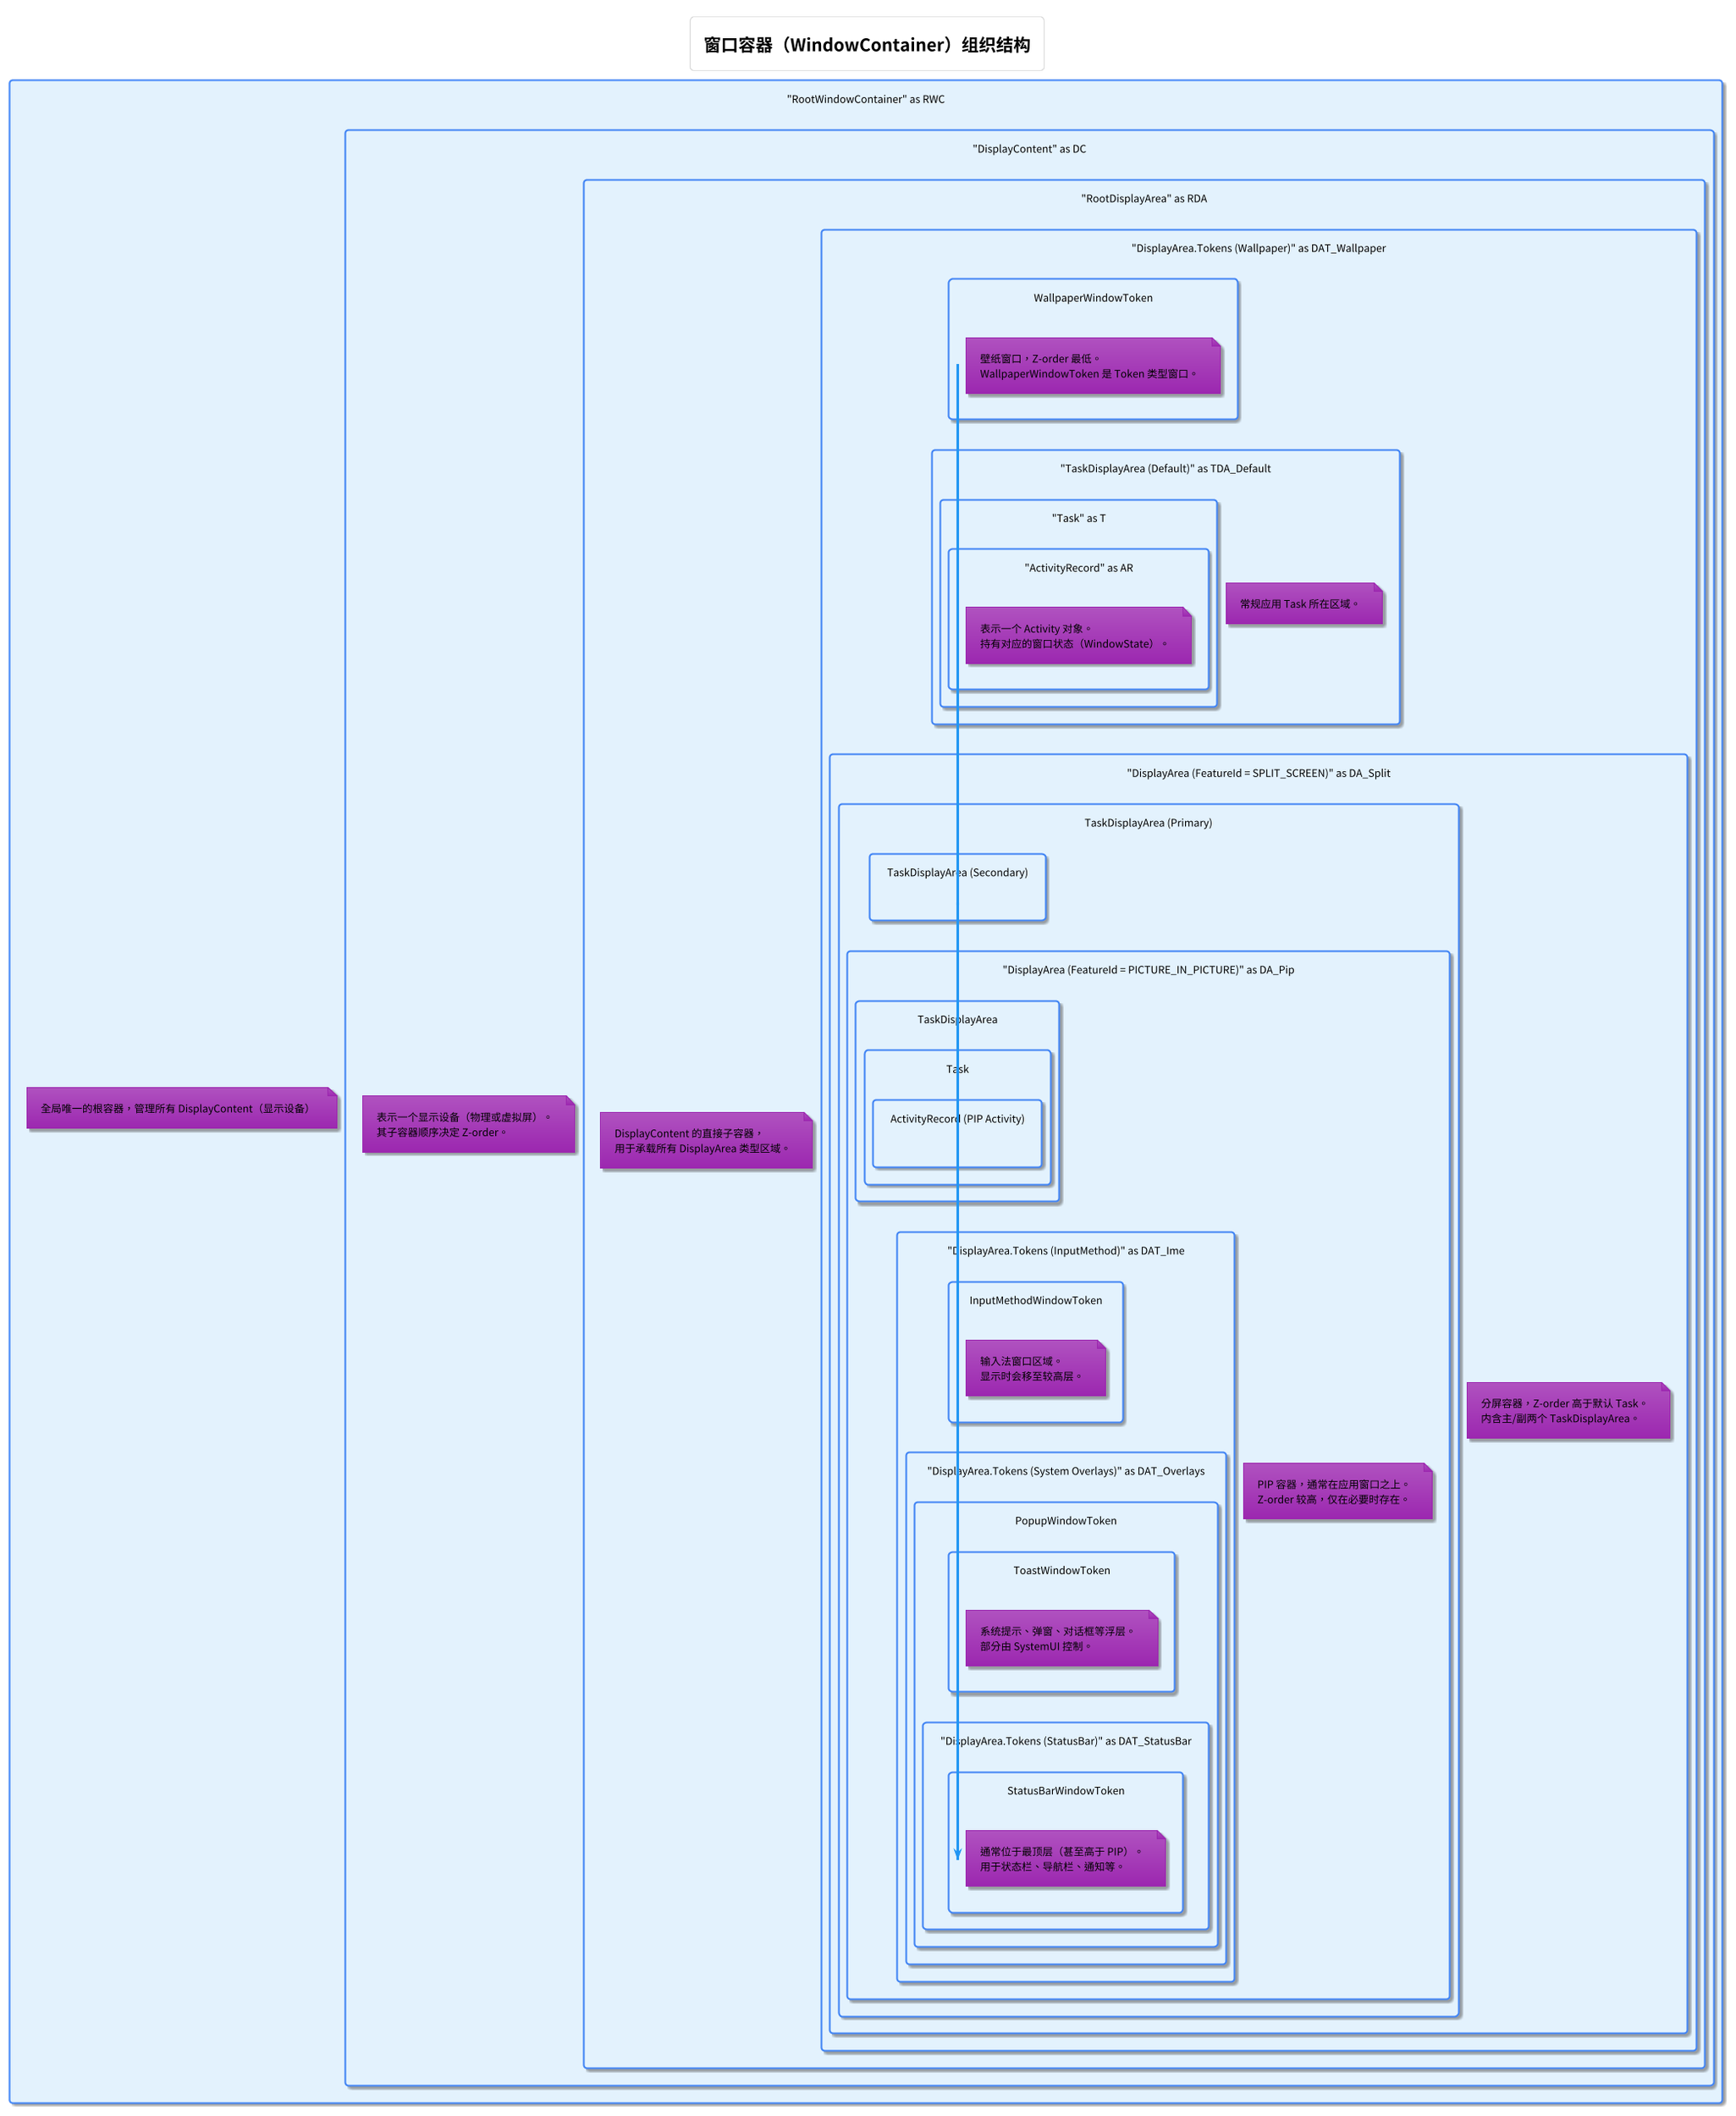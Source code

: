 @startuml
!theme materia
skinparam defaultFontName "Noto Sans CJK TC"
skinparam defaultFontColor #000000

skinparam rectangle {
    borderColor #4285F4
    borderThickness 2
    backgroundColor #E3F2FD
}

title 窗口容器（WindowContainer）组织结构

rectangle "RootWindowContainer" as RWC {
    note left: 全局唯一的根容器，管理所有 DisplayContent（显示设备）

    rectangle "DisplayContent" as DC {
        note left: 表示一个显示设备（物理或虚拟屏）。\n其子容器顺序决定 Z-order。

        rectangle "RootDisplayArea" as RDA {
            note left: DisplayContent 的直接子容器，\n用于承载所有 DisplayArea 类型区域。

            ' ↓↓↓ Z-order 从下到上排序 ↓↓↓

            rectangle "DisplayArea.Tokens (Wallpaper)" as DAT_Wallpaper {
                rectangle "WallpaperWindowToken"
                note right: 壁纸窗口，Z-order 最低。\nWallpaperWindowToken 是 Token 类型窗口。
            }

            rectangle "TaskDisplayArea (Default)" as TDA_Default {
                note right: 常规应用 Task 所在区域。
                rectangle "Task" as T {
                    rectangle "ActivityRecord" as AR {
                        note right: 表示一个 Activity 对象。\n持有对应的窗口状态（WindowState）。
                    }
                }
            }

            rectangle "DisplayArea (FeatureId = SPLIT_SCREEN)" as DA_Split {
                note right: 分屏容器，Z-order 高于默认 Task。\n内含主/副两个 TaskDisplayArea。
                rectangle "TaskDisplayArea (Primary)"
                rectangle "TaskDisplayArea (Secondary)"
            }

            rectangle "DisplayArea (FeatureId = PICTURE_IN_PICTURE)" as DA_Pip {
                note right: PIP 容器，通常在应用窗口之上。\nZ-order 较高，仅在必要时存在。
                rectangle "TaskDisplayArea" {
                    rectangle "Task" {
                        rectangle "ActivityRecord (PIP Activity)"
                    }
                }
            }

            rectangle "DisplayArea.Tokens (InputMethod)" as DAT_Ime {
                rectangle "InputMethodWindowToken"
                note right: 输入法窗口区域。\n显示时会移至较高层。
            }

            rectangle "DisplayArea.Tokens (System Overlays)" as DAT_Overlays {
                rectangle "PopupWindowToken"
                rectangle "ToastWindowToken"
                note right: 系统提示、弹窗、对话框等浮层。\n部分由 SystemUI 控制。
            }

            rectangle "DisplayArea.Tokens (StatusBar)" as DAT_StatusBar {
                rectangle "StatusBarWindowToken"
                note right: 通常位于最顶层（甚至高于 PIP）。\n用于状态栏、导航栏、通知等。
            }
        }
    }
}
@enduml
